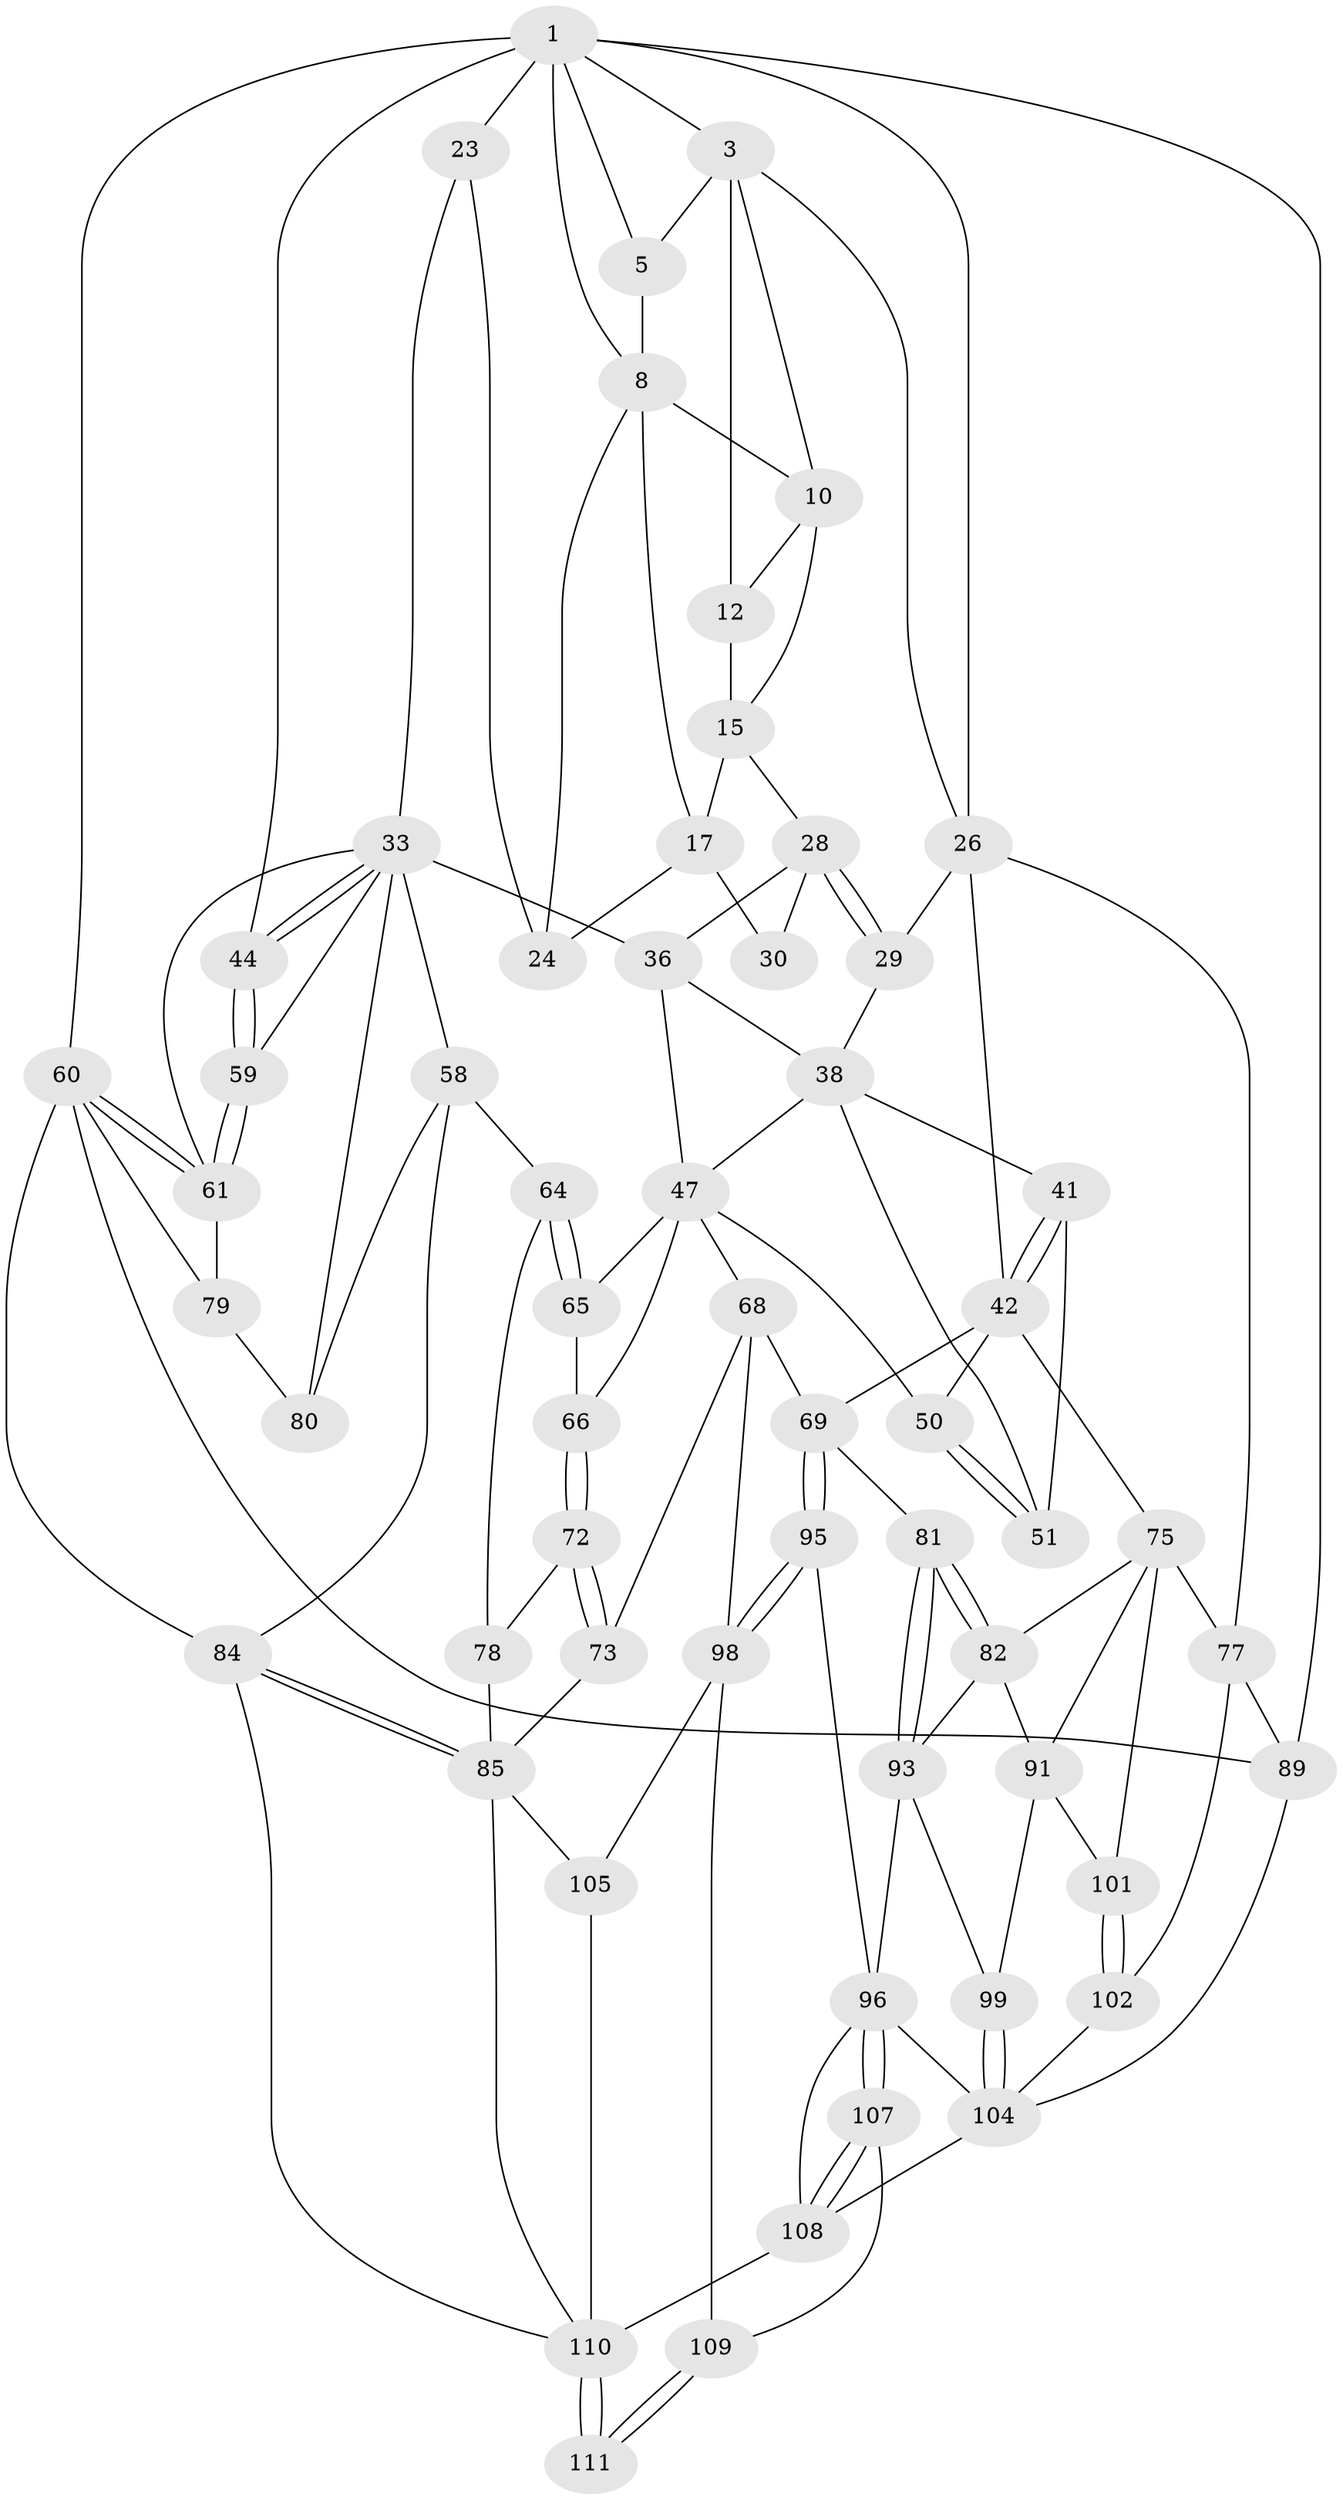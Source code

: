 // original degree distribution, {3: 0.01680672268907563, 6: 0.21008403361344538, 4: 0.23529411764705882, 5: 0.5378151260504201}
// Generated by graph-tools (version 1.1) at 2025/16/03/09/25 04:16:53]
// undirected, 59 vertices, 134 edges
graph export_dot {
graph [start="1"]
  node [color=gray90,style=filled];
  1 [pos="+0.9553281890026146+0",super="+2+22+6"];
  3 [pos="+0.1396078692835008+0",super="+4+14"];
  5 [pos="+0.6686957111670878+0",super="+7"];
  8 [pos="+0.6644069173311912+0.07952652313608201",super="+9+21"];
  10 [pos="+0.4519443879396163+0.03624748870973336",super="+11"];
  12 [pos="+0.4345542721437696+0.0692999295746827",super="+13"];
  15 [pos="+0.4906109409052317+0.24014476845145658",super="+16"];
  17 [pos="+0.5980233937442055+0.1738295841438367",super="+18+25"];
  23 [pos="+1+0.15992850839351483",super="+32"];
  24 [pos="+0.789220637740586+0.35362271280496765"];
  26 [pos="+0.14887840761668167+0.12268784999782723",super="+27"];
  28 [pos="+0.3463838398073541+0.29918605295985284",super="+31"];
  29 [pos="+0.2059051105180468+0.35566373346288227"];
  30 [pos="+0.46240450356887336+0.32260097753044903"];
  33 [pos="+0.7906841042928999+0.3569403352965625",super="+34"];
  36 [pos="+0.681833862630029+0.4689902406012304",super="+37+45"];
  38 [pos="+0.45332411592946953+0.4392621298354447",super="+39+46"];
  41 [pos="+0.10830684081835833+0.4294677999084932"];
  42 [pos="+0+0.48101319520046193",super="+62"];
  44 [pos="+1+0.30713705042035033"];
  47 [pos="+0.45429111156242685+0.570516541153909",super="+53+48"];
  50 [pos="+0.31980208270910443+0.6299484166140734"];
  51 [pos="+0.3195366862971728+0.5829347930937335"];
  58 [pos="+0.702232907472397+0.7140585830248932",super="+63"];
  59 [pos="+1+0.5670183382169444"];
  60 [pos="+1+1",super="+113"];
  61 [pos="+1+0.7920554262050371",super="+67"];
  64 [pos="+0.5369702793757738+0.7488642628529193"];
  65 [pos="+0.5176828902081947+0.6884176090833231"];
  66 [pos="+0.5044762223655795+0.6887928165785556"];
  68 [pos="+0.3411743436507004+0.7596935598219821",super="+74"];
  69 [pos="+0.24152687457825583+0.7948167701013633",super="+70"];
  72 [pos="+0.3948775677227634+0.8119209882829445"];
  73 [pos="+0.3894993521638437+0.8172815469336084"];
  75 [pos="+0.13685718310120157+0.7369340521426793",super="+76"];
  77 [pos="+0+0.6521078768156789",super="+88"];
  78 [pos="+0.5358611329553011+0.7544730682678886"];
  79 [pos="+0.896169098427012+0.8604991417431131"];
  80 [pos="+0.8385655175791762+0.8714023986987521"];
  81 [pos="+0.19553179877413207+0.815022605309319"];
  82 [pos="+0.12397240901201308+0.7970788482589145",super="+92"];
  84 [pos="+0.6753656141518111+0.9937532654652033",super="+115"];
  85 [pos="+0.5481349732493808+0.9122513036315467",super="+86"];
  89 [pos="+0+1"];
  91 [pos="+0.05721532875064551+0.8113255743271772",super="+100"];
  93 [pos="+0.18026384787176536+0.847210664367097",super="+94"];
  95 [pos="+0.2567284079153081+0.8633006122368753"];
  96 [pos="+0.25215300444752675+0.8717777971507338",super="+97"];
  98 [pos="+0.36340194463700337+0.8565932730446109",super="+106"];
  99 [pos="+0.11143637790556607+0.9121411290029423"];
  101 [pos="+0.026268629434642147+0.9096394050927497"];
  102 [pos="+0.002879462405281027+0.9197671397788083"];
  104 [pos="+0.11577802745035327+0.9186878609390412",super="+112"];
  105 [pos="+0.38675799698126556+0.9151655094397962"];
  107 [pos="+0.25007948569783345+0.9292832951290235"];
  108 [pos="+0.2142988333991415+0.9489464196246299",super="+116"];
  109 [pos="+0.3015996077386242+0.9501642864066275"];
  110 [pos="+0.39596860607193674+0.9458816159144585",super="+114"];
  111 [pos="+0.33286947328128047+1"];
  1 -- 89;
  1 -- 3;
  1 -- 44;
  1 -- 60;
  1 -- 23 [weight=2];
  1 -- 8;
  1 -- 5;
  1 -- 26;
  3 -- 10;
  3 -- 5;
  3 -- 26;
  3 -- 12;
  5 -- 8;
  8 -- 17;
  8 -- 10;
  8 -- 24;
  10 -- 12;
  10 -- 15;
  12 -- 15 [weight=2];
  15 -- 17;
  15 -- 28;
  17 -- 30 [weight=2];
  17 -- 24;
  23 -- 24;
  23 -- 33;
  26 -- 29;
  26 -- 42;
  26 -- 77;
  28 -- 29;
  28 -- 29;
  28 -- 30;
  28 -- 36;
  29 -- 38;
  33 -- 44;
  33 -- 44;
  33 -- 80;
  33 -- 36 [weight=2];
  33 -- 58 [weight=2];
  33 -- 59;
  33 -- 61;
  36 -- 38 [weight=2];
  36 -- 47;
  38 -- 41;
  38 -- 51;
  38 -- 47;
  41 -- 42;
  41 -- 42;
  41 -- 51;
  42 -- 75;
  42 -- 50;
  42 -- 69;
  44 -- 59;
  44 -- 59;
  47 -- 65;
  47 -- 66;
  47 -- 50;
  47 -- 68;
  50 -- 51;
  50 -- 51;
  58 -- 64;
  58 -- 80;
  58 -- 84;
  59 -- 61;
  59 -- 61;
  60 -- 61;
  60 -- 61;
  60 -- 89;
  60 -- 79;
  60 -- 84;
  61 -- 79;
  64 -- 65;
  64 -- 65;
  64 -- 78;
  65 -- 66;
  66 -- 72;
  66 -- 72;
  68 -- 69;
  68 -- 73;
  68 -- 98;
  69 -- 95;
  69 -- 95;
  69 -- 81;
  72 -- 73;
  72 -- 73;
  72 -- 78;
  73 -- 85;
  75 -- 82;
  75 -- 91;
  75 -- 77;
  75 -- 101;
  77 -- 89;
  77 -- 102;
  78 -- 85;
  79 -- 80;
  81 -- 82;
  81 -- 82;
  81 -- 93;
  81 -- 93;
  82 -- 91;
  82 -- 93;
  84 -- 85;
  84 -- 85;
  84 -- 110;
  85 -- 110;
  85 -- 105;
  89 -- 104;
  91 -- 99;
  91 -- 101;
  93 -- 96;
  93 -- 99;
  95 -- 96;
  95 -- 98;
  95 -- 98;
  96 -- 107;
  96 -- 107;
  96 -- 108;
  96 -- 104;
  98 -- 105;
  98 -- 109;
  99 -- 104;
  99 -- 104;
  101 -- 102;
  101 -- 102;
  102 -- 104;
  104 -- 108;
  105 -- 110;
  107 -- 108;
  107 -- 108;
  107 -- 109;
  108 -- 110;
  109 -- 111;
  109 -- 111;
  110 -- 111 [weight=2];
  110 -- 111;
}
